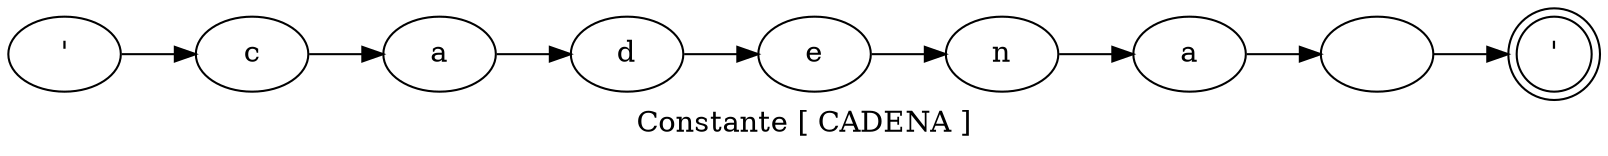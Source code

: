 digraph grafico {
rankdir=LR;
label="Constante [ CADENA ]";
node0 [label="'"];
node0 -> node1;
node1 [label="c"];
node1 -> node2;
node2 [label="a"];
node2 -> node3;
node3 [label="d"];
node3 -> node4;
node4 [label="e"];
node4 -> node5;
node5 [label="n"];
node5 -> node6;
node6 [label="a"];
node6 -> node7;
node7 [label=" "];
node7 -> node8;
node8 [label="'"];
node8 [shape=doublecircle];
}
